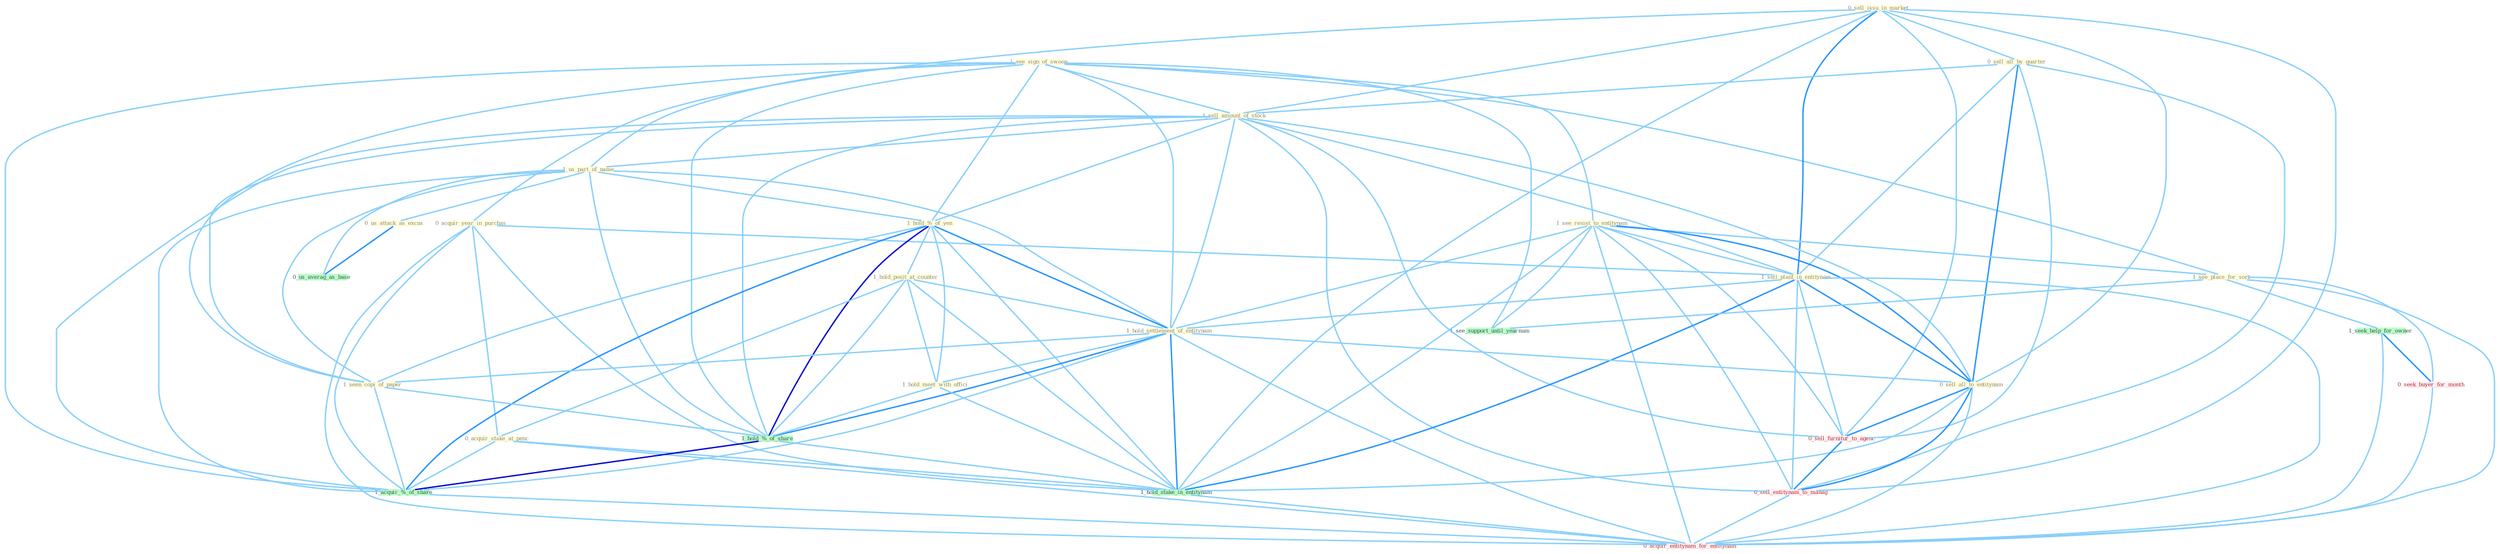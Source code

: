Graph G{ 
    node
    [shape=polygon,style=filled,width=.5,height=.06,color="#BDFCC9",fixedsize=true,fontsize=4,
    fontcolor="#2f4f4f"];
    {node
    [color="#ffffe0", fontcolor="#8b7d6b"] "1_see_sign_of_swoon " "0_sell_issu_in_market " "0_sell_all_by_quarter " "1_sell_amount_of_stock " "0_acquir_year_in_purchas " "1_see_resist_to_entitynam " "1_us_part_of_name " "1_sell_plant_in_entitynam " "1_hold_%_of_yen " "1_hold_posit_at_counter " "0_us_attack_as_excus " "1_hold_settlement_of_entitynam " "1_see_place_for_sort " "0_sell_all_to_entitynam " "0_acquir_stake_at_penc " "1_hold_meet_with_offici " "1_seen_copi_of_paper "}
{node [color="#fff0f5", fontcolor="#b22222"] "0_seek_buyer_for_month " "0_sell_furnitur_to_agenc " "0_sell_entitynam_to_manag " "0_acquir_entitynam_for_entitynam "}
edge [color="#B0E2FF"];

	"1_see_sign_of_swoon " -- "1_sell_amount_of_stock " [w="1", color="#87cefa" ];
	"1_see_sign_of_swoon " -- "1_see_resist_to_entitynam " [w="1", color="#87cefa" ];
	"1_see_sign_of_swoon " -- "1_us_part_of_name " [w="1", color="#87cefa" ];
	"1_see_sign_of_swoon " -- "1_hold_%_of_yen " [w="1", color="#87cefa" ];
	"1_see_sign_of_swoon " -- "1_hold_settlement_of_entitynam " [w="1", color="#87cefa" ];
	"1_see_sign_of_swoon " -- "1_see_place_for_sort " [w="1", color="#87cefa" ];
	"1_see_sign_of_swoon " -- "1_seen_copi_of_paper " [w="1", color="#87cefa" ];
	"1_see_sign_of_swoon " -- "1_hold_%_of_share " [w="1", color="#87cefa" ];
	"1_see_sign_of_swoon " -- "1_acquir_%_of_share " [w="1", color="#87cefa" ];
	"1_see_sign_of_swoon " -- "1_see_support_until_yearnum " [w="1", color="#87cefa" ];
	"0_sell_issu_in_market " -- "0_sell_all_by_quarter " [w="1", color="#87cefa" ];
	"0_sell_issu_in_market " -- "1_sell_amount_of_stock " [w="1", color="#87cefa" ];
	"0_sell_issu_in_market " -- "0_acquir_year_in_purchas " [w="1", color="#87cefa" ];
	"0_sell_issu_in_market " -- "1_sell_plant_in_entitynam " [w="2", color="#1e90ff" , len=0.8];
	"0_sell_issu_in_market " -- "0_sell_all_to_entitynam " [w="1", color="#87cefa" ];
	"0_sell_issu_in_market " -- "1_hold_stake_in_entitynam " [w="1", color="#87cefa" ];
	"0_sell_issu_in_market " -- "0_sell_furnitur_to_agenc " [w="1", color="#87cefa" ];
	"0_sell_issu_in_market " -- "0_sell_entitynam_to_manag " [w="1", color="#87cefa" ];
	"0_sell_all_by_quarter " -- "1_sell_amount_of_stock " [w="1", color="#87cefa" ];
	"0_sell_all_by_quarter " -- "1_sell_plant_in_entitynam " [w="1", color="#87cefa" ];
	"0_sell_all_by_quarter " -- "0_sell_all_to_entitynam " [w="2", color="#1e90ff" , len=0.8];
	"0_sell_all_by_quarter " -- "0_sell_furnitur_to_agenc " [w="1", color="#87cefa" ];
	"0_sell_all_by_quarter " -- "0_sell_entitynam_to_manag " [w="1", color="#87cefa" ];
	"1_sell_amount_of_stock " -- "1_us_part_of_name " [w="1", color="#87cefa" ];
	"1_sell_amount_of_stock " -- "1_sell_plant_in_entitynam " [w="1", color="#87cefa" ];
	"1_sell_amount_of_stock " -- "1_hold_%_of_yen " [w="1", color="#87cefa" ];
	"1_sell_amount_of_stock " -- "1_hold_settlement_of_entitynam " [w="1", color="#87cefa" ];
	"1_sell_amount_of_stock " -- "0_sell_all_to_entitynam " [w="1", color="#87cefa" ];
	"1_sell_amount_of_stock " -- "1_seen_copi_of_paper " [w="1", color="#87cefa" ];
	"1_sell_amount_of_stock " -- "1_hold_%_of_share " [w="1", color="#87cefa" ];
	"1_sell_amount_of_stock " -- "1_acquir_%_of_share " [w="1", color="#87cefa" ];
	"1_sell_amount_of_stock " -- "0_sell_furnitur_to_agenc " [w="1", color="#87cefa" ];
	"1_sell_amount_of_stock " -- "0_sell_entitynam_to_manag " [w="1", color="#87cefa" ];
	"0_acquir_year_in_purchas " -- "1_sell_plant_in_entitynam " [w="1", color="#87cefa" ];
	"0_acquir_year_in_purchas " -- "0_acquir_stake_at_penc " [w="1", color="#87cefa" ];
	"0_acquir_year_in_purchas " -- "1_hold_stake_in_entitynam " [w="1", color="#87cefa" ];
	"0_acquir_year_in_purchas " -- "1_acquir_%_of_share " [w="1", color="#87cefa" ];
	"0_acquir_year_in_purchas " -- "0_acquir_entitynam_for_entitynam " [w="1", color="#87cefa" ];
	"1_see_resist_to_entitynam " -- "1_sell_plant_in_entitynam " [w="1", color="#87cefa" ];
	"1_see_resist_to_entitynam " -- "1_hold_settlement_of_entitynam " [w="1", color="#87cefa" ];
	"1_see_resist_to_entitynam " -- "1_see_place_for_sort " [w="1", color="#87cefa" ];
	"1_see_resist_to_entitynam " -- "0_sell_all_to_entitynam " [w="2", color="#1e90ff" , len=0.8];
	"1_see_resist_to_entitynam " -- "1_hold_stake_in_entitynam " [w="1", color="#87cefa" ];
	"1_see_resist_to_entitynam " -- "1_see_support_until_yearnum " [w="1", color="#87cefa" ];
	"1_see_resist_to_entitynam " -- "0_sell_furnitur_to_agenc " [w="1", color="#87cefa" ];
	"1_see_resist_to_entitynam " -- "0_sell_entitynam_to_manag " [w="1", color="#87cefa" ];
	"1_see_resist_to_entitynam " -- "0_acquir_entitynam_for_entitynam " [w="1", color="#87cefa" ];
	"1_us_part_of_name " -- "1_hold_%_of_yen " [w="1", color="#87cefa" ];
	"1_us_part_of_name " -- "0_us_attack_as_excus " [w="1", color="#87cefa" ];
	"1_us_part_of_name " -- "1_hold_settlement_of_entitynam " [w="1", color="#87cefa" ];
	"1_us_part_of_name " -- "1_seen_copi_of_paper " [w="1", color="#87cefa" ];
	"1_us_part_of_name " -- "1_hold_%_of_share " [w="1", color="#87cefa" ];
	"1_us_part_of_name " -- "1_acquir_%_of_share " [w="1", color="#87cefa" ];
	"1_us_part_of_name " -- "0_us_averag_as_base " [w="1", color="#87cefa" ];
	"1_sell_plant_in_entitynam " -- "1_hold_settlement_of_entitynam " [w="1", color="#87cefa" ];
	"1_sell_plant_in_entitynam " -- "0_sell_all_to_entitynam " [w="2", color="#1e90ff" , len=0.8];
	"1_sell_plant_in_entitynam " -- "1_hold_stake_in_entitynam " [w="2", color="#1e90ff" , len=0.8];
	"1_sell_plant_in_entitynam " -- "0_sell_furnitur_to_agenc " [w="1", color="#87cefa" ];
	"1_sell_plant_in_entitynam " -- "0_sell_entitynam_to_manag " [w="1", color="#87cefa" ];
	"1_sell_plant_in_entitynam " -- "0_acquir_entitynam_for_entitynam " [w="1", color="#87cefa" ];
	"1_hold_%_of_yen " -- "1_hold_posit_at_counter " [w="1", color="#87cefa" ];
	"1_hold_%_of_yen " -- "1_hold_settlement_of_entitynam " [w="2", color="#1e90ff" , len=0.8];
	"1_hold_%_of_yen " -- "1_hold_meet_with_offici " [w="1", color="#87cefa" ];
	"1_hold_%_of_yen " -- "1_seen_copi_of_paper " [w="1", color="#87cefa" ];
	"1_hold_%_of_yen " -- "1_hold_%_of_share " [w="3", color="#0000cd" , len=0.6];
	"1_hold_%_of_yen " -- "1_hold_stake_in_entitynam " [w="1", color="#87cefa" ];
	"1_hold_%_of_yen " -- "1_acquir_%_of_share " [w="2", color="#1e90ff" , len=0.8];
	"1_hold_posit_at_counter " -- "1_hold_settlement_of_entitynam " [w="1", color="#87cefa" ];
	"1_hold_posit_at_counter " -- "0_acquir_stake_at_penc " [w="1", color="#87cefa" ];
	"1_hold_posit_at_counter " -- "1_hold_meet_with_offici " [w="1", color="#87cefa" ];
	"1_hold_posit_at_counter " -- "1_hold_%_of_share " [w="1", color="#87cefa" ];
	"1_hold_posit_at_counter " -- "1_hold_stake_in_entitynam " [w="1", color="#87cefa" ];
	"0_us_attack_as_excus " -- "0_us_averag_as_base " [w="2", color="#1e90ff" , len=0.8];
	"1_hold_settlement_of_entitynam " -- "0_sell_all_to_entitynam " [w="1", color="#87cefa" ];
	"1_hold_settlement_of_entitynam " -- "1_hold_meet_with_offici " [w="1", color="#87cefa" ];
	"1_hold_settlement_of_entitynam " -- "1_seen_copi_of_paper " [w="1", color="#87cefa" ];
	"1_hold_settlement_of_entitynam " -- "1_hold_%_of_share " [w="2", color="#1e90ff" , len=0.8];
	"1_hold_settlement_of_entitynam " -- "1_hold_stake_in_entitynam " [w="2", color="#1e90ff" , len=0.8];
	"1_hold_settlement_of_entitynam " -- "1_acquir_%_of_share " [w="1", color="#87cefa" ];
	"1_hold_settlement_of_entitynam " -- "0_acquir_entitynam_for_entitynam " [w="1", color="#87cefa" ];
	"1_see_place_for_sort " -- "1_seek_help_for_owner " [w="1", color="#87cefa" ];
	"1_see_place_for_sort " -- "0_seek_buyer_for_month " [w="1", color="#87cefa" ];
	"1_see_place_for_sort " -- "1_see_support_until_yearnum " [w="1", color="#87cefa" ];
	"1_see_place_for_sort " -- "0_acquir_entitynam_for_entitynam " [w="1", color="#87cefa" ];
	"0_sell_all_to_entitynam " -- "1_hold_stake_in_entitynam " [w="1", color="#87cefa" ];
	"0_sell_all_to_entitynam " -- "0_sell_furnitur_to_agenc " [w="2", color="#1e90ff" , len=0.8];
	"0_sell_all_to_entitynam " -- "0_sell_entitynam_to_manag " [w="2", color="#1e90ff" , len=0.8];
	"0_sell_all_to_entitynam " -- "0_acquir_entitynam_for_entitynam " [w="1", color="#87cefa" ];
	"0_acquir_stake_at_penc " -- "1_hold_stake_in_entitynam " [w="1", color="#87cefa" ];
	"0_acquir_stake_at_penc " -- "1_acquir_%_of_share " [w="1", color="#87cefa" ];
	"0_acquir_stake_at_penc " -- "0_acquir_entitynam_for_entitynam " [w="1", color="#87cefa" ];
	"1_hold_meet_with_offici " -- "1_hold_%_of_share " [w="1", color="#87cefa" ];
	"1_hold_meet_with_offici " -- "1_hold_stake_in_entitynam " [w="1", color="#87cefa" ];
	"1_seen_copi_of_paper " -- "1_hold_%_of_share " [w="1", color="#87cefa" ];
	"1_seen_copi_of_paper " -- "1_acquir_%_of_share " [w="1", color="#87cefa" ];
	"1_hold_%_of_share " -- "1_hold_stake_in_entitynam " [w="1", color="#87cefa" ];
	"1_hold_%_of_share " -- "1_acquir_%_of_share " [w="3", color="#0000cd" , len=0.6];
	"1_hold_stake_in_entitynam " -- "0_acquir_entitynam_for_entitynam " [w="1", color="#87cefa" ];
	"1_seek_help_for_owner " -- "0_seek_buyer_for_month " [w="2", color="#1e90ff" , len=0.8];
	"1_seek_help_for_owner " -- "0_acquir_entitynam_for_entitynam " [w="1", color="#87cefa" ];
	"0_seek_buyer_for_month " -- "0_acquir_entitynam_for_entitynam " [w="1", color="#87cefa" ];
	"1_acquir_%_of_share " -- "0_acquir_entitynam_for_entitynam " [w="1", color="#87cefa" ];
	"0_sell_furnitur_to_agenc " -- "0_sell_entitynam_to_manag " [w="2", color="#1e90ff" , len=0.8];
	"0_sell_entitynam_to_manag " -- "0_acquir_entitynam_for_entitynam " [w="1", color="#87cefa" ];
}